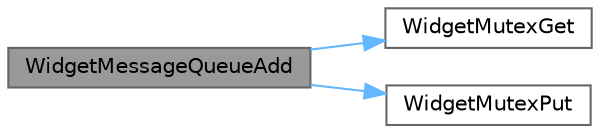 digraph "WidgetMessageQueueAdd"
{
 // LATEX_PDF_SIZE
  bgcolor="transparent";
  edge [fontname=Helvetica,fontsize=10,labelfontname=Helvetica,labelfontsize=10];
  node [fontname=Helvetica,fontsize=10,shape=box,height=0.2,width=0.4];
  rankdir="LR";
  Node1 [id="Node000001",label="WidgetMessageQueueAdd",height=0.2,width=0.4,color="gray40", fillcolor="grey60", style="filled", fontcolor="black",tooltip=" "];
  Node1 -> Node2 [id="edge1_Node000001_Node000002",color="steelblue1",style="solid",tooltip=" "];
  Node2 [id="Node000002",label="WidgetMutexGet",height=0.2,width=0.4,color="grey40", fillcolor="white", style="filled",URL="$group__widget__api.html#ga0676dd7399702b4f422d449cc0d13735",tooltip=" "];
  Node1 -> Node3 [id="edge2_Node000001_Node000003",color="steelblue1",style="solid",tooltip=" "];
  Node3 [id="Node000003",label="WidgetMutexPut",height=0.2,width=0.4,color="grey40", fillcolor="white", style="filled",URL="$group__widget__api.html#ga68f09caedd837470422ad3b103a611a0",tooltip=" "];
}
